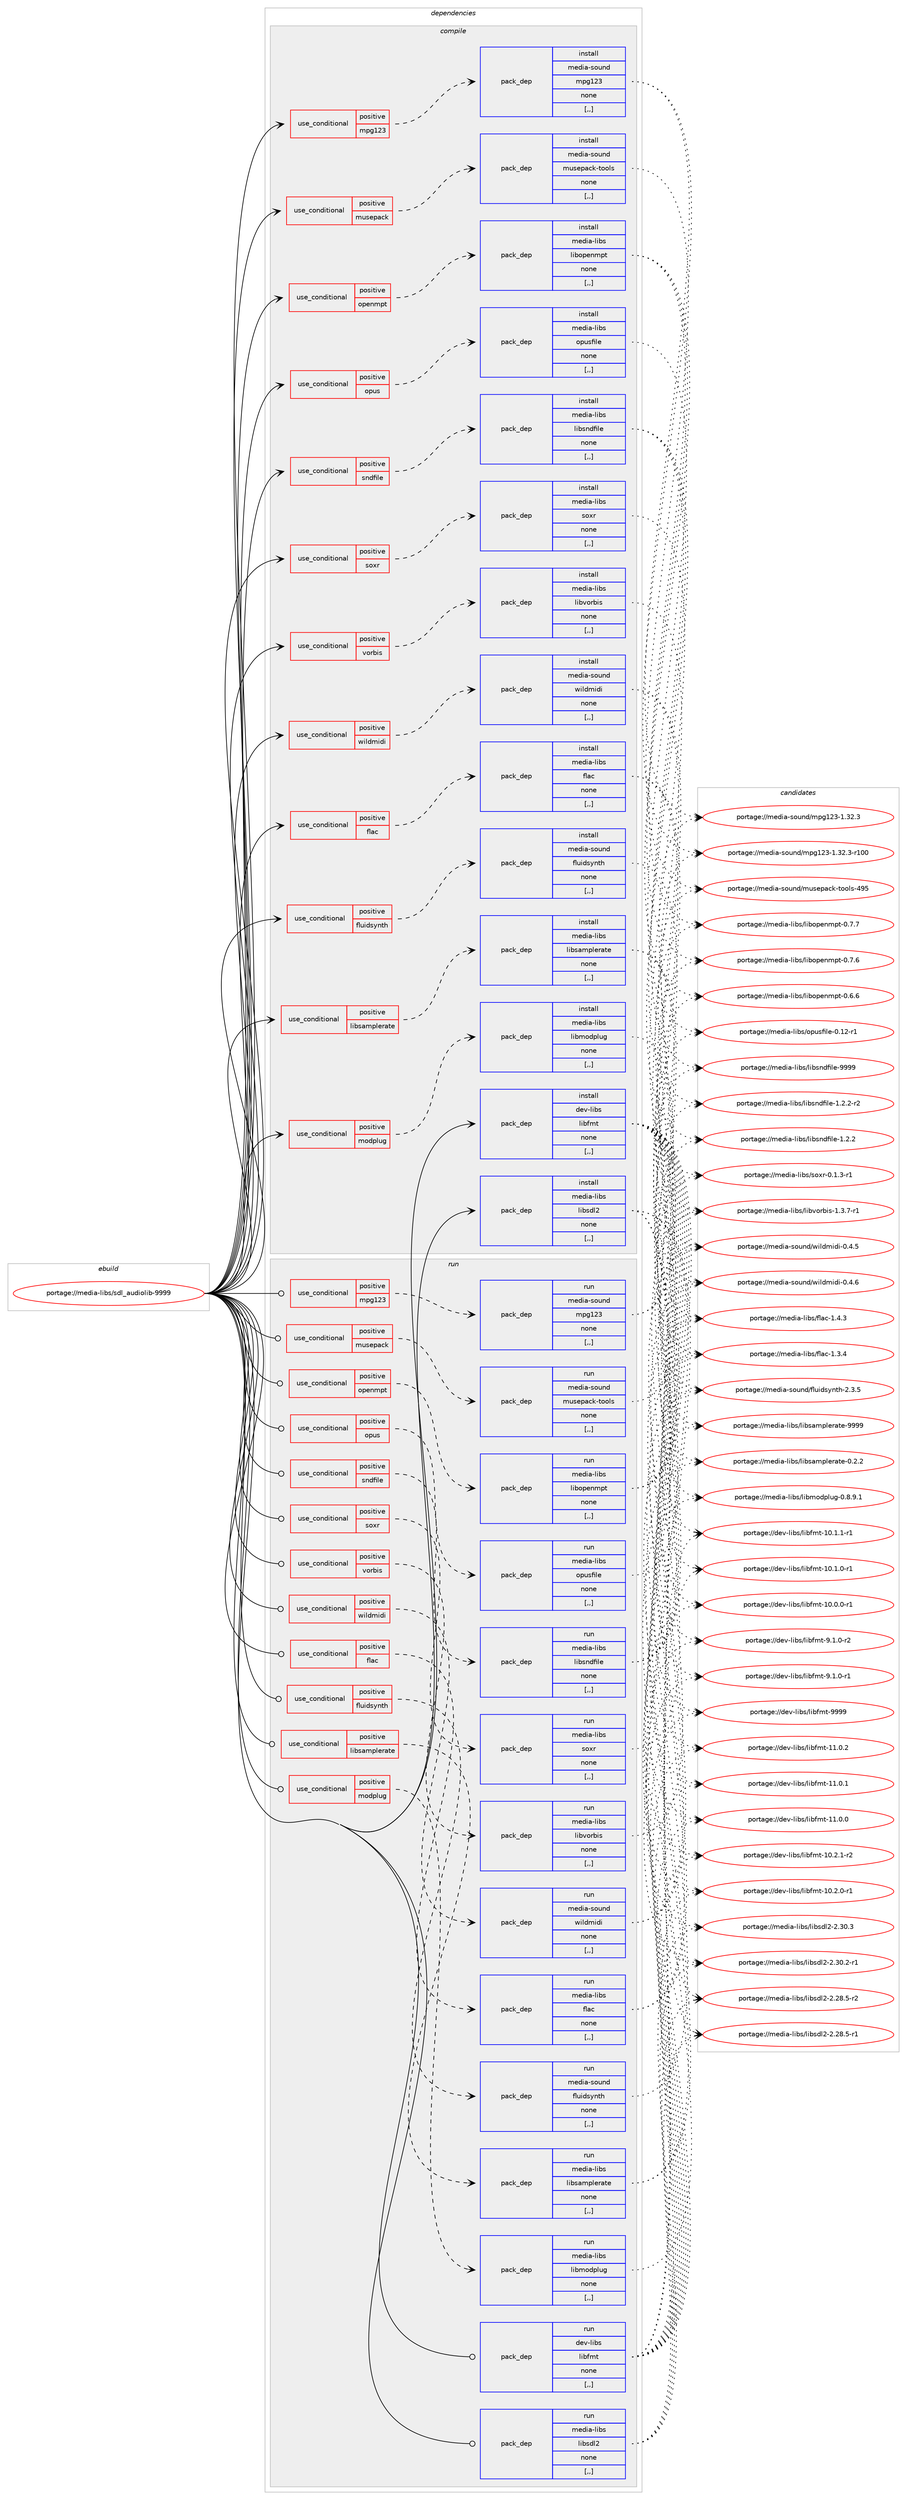 digraph prolog {

# *************
# Graph options
# *************

newrank=true;
concentrate=true;
compound=true;
graph [rankdir=LR,fontname=Helvetica,fontsize=10,ranksep=1.5];#, ranksep=2.5, nodesep=0.2];
edge  [arrowhead=vee];
node  [fontname=Helvetica,fontsize=10];

# **********
# The ebuild
# **********

subgraph cluster_leftcol {
color=gray;
label=<<i>ebuild</i>>;
id [label="portage://media-libs/sdl_audiolib-9999", color=red, width=4, href="../media-libs/sdl_audiolib-9999.svg"];
}

# ****************
# The dependencies
# ****************

subgraph cluster_midcol {
color=gray;
label=<<i>dependencies</i>>;
subgraph cluster_compile {
fillcolor="#eeeeee";
style=filled;
label=<<i>compile</i>>;
subgraph cond77580 {
dependency305461 [label=<<TABLE BORDER="0" CELLBORDER="1" CELLSPACING="0" CELLPADDING="4"><TR><TD ROWSPAN="3" CELLPADDING="10">use_conditional</TD></TR><TR><TD>positive</TD></TR><TR><TD>flac</TD></TR></TABLE>>, shape=none, color=red];
subgraph pack225507 {
dependency305462 [label=<<TABLE BORDER="0" CELLBORDER="1" CELLSPACING="0" CELLPADDING="4" WIDTH="220"><TR><TD ROWSPAN="6" CELLPADDING="30">pack_dep</TD></TR><TR><TD WIDTH="110">install</TD></TR><TR><TD>media-libs</TD></TR><TR><TD>flac</TD></TR><TR><TD>none</TD></TR><TR><TD>[,,]</TD></TR></TABLE>>, shape=none, color=blue];
}
dependency305461:e -> dependency305462:w [weight=20,style="dashed",arrowhead="vee"];
}
id:e -> dependency305461:w [weight=20,style="solid",arrowhead="vee"];
subgraph cond77581 {
dependency305463 [label=<<TABLE BORDER="0" CELLBORDER="1" CELLSPACING="0" CELLPADDING="4"><TR><TD ROWSPAN="3" CELLPADDING="10">use_conditional</TD></TR><TR><TD>positive</TD></TR><TR><TD>fluidsynth</TD></TR></TABLE>>, shape=none, color=red];
subgraph pack225508 {
dependency305464 [label=<<TABLE BORDER="0" CELLBORDER="1" CELLSPACING="0" CELLPADDING="4" WIDTH="220"><TR><TD ROWSPAN="6" CELLPADDING="30">pack_dep</TD></TR><TR><TD WIDTH="110">install</TD></TR><TR><TD>media-sound</TD></TR><TR><TD>fluidsynth</TD></TR><TR><TD>none</TD></TR><TR><TD>[,,]</TD></TR></TABLE>>, shape=none, color=blue];
}
dependency305463:e -> dependency305464:w [weight=20,style="dashed",arrowhead="vee"];
}
id:e -> dependency305463:w [weight=20,style="solid",arrowhead="vee"];
subgraph cond77582 {
dependency305465 [label=<<TABLE BORDER="0" CELLBORDER="1" CELLSPACING="0" CELLPADDING="4"><TR><TD ROWSPAN="3" CELLPADDING="10">use_conditional</TD></TR><TR><TD>positive</TD></TR><TR><TD>libsamplerate</TD></TR></TABLE>>, shape=none, color=red];
subgraph pack225509 {
dependency305466 [label=<<TABLE BORDER="0" CELLBORDER="1" CELLSPACING="0" CELLPADDING="4" WIDTH="220"><TR><TD ROWSPAN="6" CELLPADDING="30">pack_dep</TD></TR><TR><TD WIDTH="110">install</TD></TR><TR><TD>media-libs</TD></TR><TR><TD>libsamplerate</TD></TR><TR><TD>none</TD></TR><TR><TD>[,,]</TD></TR></TABLE>>, shape=none, color=blue];
}
dependency305465:e -> dependency305466:w [weight=20,style="dashed",arrowhead="vee"];
}
id:e -> dependency305465:w [weight=20,style="solid",arrowhead="vee"];
subgraph cond77583 {
dependency305467 [label=<<TABLE BORDER="0" CELLBORDER="1" CELLSPACING="0" CELLPADDING="4"><TR><TD ROWSPAN="3" CELLPADDING="10">use_conditional</TD></TR><TR><TD>positive</TD></TR><TR><TD>modplug</TD></TR></TABLE>>, shape=none, color=red];
subgraph pack225510 {
dependency305468 [label=<<TABLE BORDER="0" CELLBORDER="1" CELLSPACING="0" CELLPADDING="4" WIDTH="220"><TR><TD ROWSPAN="6" CELLPADDING="30">pack_dep</TD></TR><TR><TD WIDTH="110">install</TD></TR><TR><TD>media-libs</TD></TR><TR><TD>libmodplug</TD></TR><TR><TD>none</TD></TR><TR><TD>[,,]</TD></TR></TABLE>>, shape=none, color=blue];
}
dependency305467:e -> dependency305468:w [weight=20,style="dashed",arrowhead="vee"];
}
id:e -> dependency305467:w [weight=20,style="solid",arrowhead="vee"];
subgraph cond77584 {
dependency305469 [label=<<TABLE BORDER="0" CELLBORDER="1" CELLSPACING="0" CELLPADDING="4"><TR><TD ROWSPAN="3" CELLPADDING="10">use_conditional</TD></TR><TR><TD>positive</TD></TR><TR><TD>mpg123</TD></TR></TABLE>>, shape=none, color=red];
subgraph pack225511 {
dependency305470 [label=<<TABLE BORDER="0" CELLBORDER="1" CELLSPACING="0" CELLPADDING="4" WIDTH="220"><TR><TD ROWSPAN="6" CELLPADDING="30">pack_dep</TD></TR><TR><TD WIDTH="110">install</TD></TR><TR><TD>media-sound</TD></TR><TR><TD>mpg123</TD></TR><TR><TD>none</TD></TR><TR><TD>[,,]</TD></TR></TABLE>>, shape=none, color=blue];
}
dependency305469:e -> dependency305470:w [weight=20,style="dashed",arrowhead="vee"];
}
id:e -> dependency305469:w [weight=20,style="solid",arrowhead="vee"];
subgraph cond77585 {
dependency305471 [label=<<TABLE BORDER="0" CELLBORDER="1" CELLSPACING="0" CELLPADDING="4"><TR><TD ROWSPAN="3" CELLPADDING="10">use_conditional</TD></TR><TR><TD>positive</TD></TR><TR><TD>musepack</TD></TR></TABLE>>, shape=none, color=red];
subgraph pack225512 {
dependency305472 [label=<<TABLE BORDER="0" CELLBORDER="1" CELLSPACING="0" CELLPADDING="4" WIDTH="220"><TR><TD ROWSPAN="6" CELLPADDING="30">pack_dep</TD></TR><TR><TD WIDTH="110">install</TD></TR><TR><TD>media-sound</TD></TR><TR><TD>musepack-tools</TD></TR><TR><TD>none</TD></TR><TR><TD>[,,]</TD></TR></TABLE>>, shape=none, color=blue];
}
dependency305471:e -> dependency305472:w [weight=20,style="dashed",arrowhead="vee"];
}
id:e -> dependency305471:w [weight=20,style="solid",arrowhead="vee"];
subgraph cond77586 {
dependency305473 [label=<<TABLE BORDER="0" CELLBORDER="1" CELLSPACING="0" CELLPADDING="4"><TR><TD ROWSPAN="3" CELLPADDING="10">use_conditional</TD></TR><TR><TD>positive</TD></TR><TR><TD>openmpt</TD></TR></TABLE>>, shape=none, color=red];
subgraph pack225513 {
dependency305474 [label=<<TABLE BORDER="0" CELLBORDER="1" CELLSPACING="0" CELLPADDING="4" WIDTH="220"><TR><TD ROWSPAN="6" CELLPADDING="30">pack_dep</TD></TR><TR><TD WIDTH="110">install</TD></TR><TR><TD>media-libs</TD></TR><TR><TD>libopenmpt</TD></TR><TR><TD>none</TD></TR><TR><TD>[,,]</TD></TR></TABLE>>, shape=none, color=blue];
}
dependency305473:e -> dependency305474:w [weight=20,style="dashed",arrowhead="vee"];
}
id:e -> dependency305473:w [weight=20,style="solid",arrowhead="vee"];
subgraph cond77587 {
dependency305475 [label=<<TABLE BORDER="0" CELLBORDER="1" CELLSPACING="0" CELLPADDING="4"><TR><TD ROWSPAN="3" CELLPADDING="10">use_conditional</TD></TR><TR><TD>positive</TD></TR><TR><TD>opus</TD></TR></TABLE>>, shape=none, color=red];
subgraph pack225514 {
dependency305476 [label=<<TABLE BORDER="0" CELLBORDER="1" CELLSPACING="0" CELLPADDING="4" WIDTH="220"><TR><TD ROWSPAN="6" CELLPADDING="30">pack_dep</TD></TR><TR><TD WIDTH="110">install</TD></TR><TR><TD>media-libs</TD></TR><TR><TD>opusfile</TD></TR><TR><TD>none</TD></TR><TR><TD>[,,]</TD></TR></TABLE>>, shape=none, color=blue];
}
dependency305475:e -> dependency305476:w [weight=20,style="dashed",arrowhead="vee"];
}
id:e -> dependency305475:w [weight=20,style="solid",arrowhead="vee"];
subgraph cond77588 {
dependency305477 [label=<<TABLE BORDER="0" CELLBORDER="1" CELLSPACING="0" CELLPADDING="4"><TR><TD ROWSPAN="3" CELLPADDING="10">use_conditional</TD></TR><TR><TD>positive</TD></TR><TR><TD>sndfile</TD></TR></TABLE>>, shape=none, color=red];
subgraph pack225515 {
dependency305478 [label=<<TABLE BORDER="0" CELLBORDER="1" CELLSPACING="0" CELLPADDING="4" WIDTH="220"><TR><TD ROWSPAN="6" CELLPADDING="30">pack_dep</TD></TR><TR><TD WIDTH="110">install</TD></TR><TR><TD>media-libs</TD></TR><TR><TD>libsndfile</TD></TR><TR><TD>none</TD></TR><TR><TD>[,,]</TD></TR></TABLE>>, shape=none, color=blue];
}
dependency305477:e -> dependency305478:w [weight=20,style="dashed",arrowhead="vee"];
}
id:e -> dependency305477:w [weight=20,style="solid",arrowhead="vee"];
subgraph cond77589 {
dependency305479 [label=<<TABLE BORDER="0" CELLBORDER="1" CELLSPACING="0" CELLPADDING="4"><TR><TD ROWSPAN="3" CELLPADDING="10">use_conditional</TD></TR><TR><TD>positive</TD></TR><TR><TD>soxr</TD></TR></TABLE>>, shape=none, color=red];
subgraph pack225516 {
dependency305480 [label=<<TABLE BORDER="0" CELLBORDER="1" CELLSPACING="0" CELLPADDING="4" WIDTH="220"><TR><TD ROWSPAN="6" CELLPADDING="30">pack_dep</TD></TR><TR><TD WIDTH="110">install</TD></TR><TR><TD>media-libs</TD></TR><TR><TD>soxr</TD></TR><TR><TD>none</TD></TR><TR><TD>[,,]</TD></TR></TABLE>>, shape=none, color=blue];
}
dependency305479:e -> dependency305480:w [weight=20,style="dashed",arrowhead="vee"];
}
id:e -> dependency305479:w [weight=20,style="solid",arrowhead="vee"];
subgraph cond77590 {
dependency305481 [label=<<TABLE BORDER="0" CELLBORDER="1" CELLSPACING="0" CELLPADDING="4"><TR><TD ROWSPAN="3" CELLPADDING="10">use_conditional</TD></TR><TR><TD>positive</TD></TR><TR><TD>vorbis</TD></TR></TABLE>>, shape=none, color=red];
subgraph pack225517 {
dependency305482 [label=<<TABLE BORDER="0" CELLBORDER="1" CELLSPACING="0" CELLPADDING="4" WIDTH="220"><TR><TD ROWSPAN="6" CELLPADDING="30">pack_dep</TD></TR><TR><TD WIDTH="110">install</TD></TR><TR><TD>media-libs</TD></TR><TR><TD>libvorbis</TD></TR><TR><TD>none</TD></TR><TR><TD>[,,]</TD></TR></TABLE>>, shape=none, color=blue];
}
dependency305481:e -> dependency305482:w [weight=20,style="dashed",arrowhead="vee"];
}
id:e -> dependency305481:w [weight=20,style="solid",arrowhead="vee"];
subgraph cond77591 {
dependency305483 [label=<<TABLE BORDER="0" CELLBORDER="1" CELLSPACING="0" CELLPADDING="4"><TR><TD ROWSPAN="3" CELLPADDING="10">use_conditional</TD></TR><TR><TD>positive</TD></TR><TR><TD>wildmidi</TD></TR></TABLE>>, shape=none, color=red];
subgraph pack225518 {
dependency305484 [label=<<TABLE BORDER="0" CELLBORDER="1" CELLSPACING="0" CELLPADDING="4" WIDTH="220"><TR><TD ROWSPAN="6" CELLPADDING="30">pack_dep</TD></TR><TR><TD WIDTH="110">install</TD></TR><TR><TD>media-sound</TD></TR><TR><TD>wildmidi</TD></TR><TR><TD>none</TD></TR><TR><TD>[,,]</TD></TR></TABLE>>, shape=none, color=blue];
}
dependency305483:e -> dependency305484:w [weight=20,style="dashed",arrowhead="vee"];
}
id:e -> dependency305483:w [weight=20,style="solid",arrowhead="vee"];
subgraph pack225519 {
dependency305485 [label=<<TABLE BORDER="0" CELLBORDER="1" CELLSPACING="0" CELLPADDING="4" WIDTH="220"><TR><TD ROWSPAN="6" CELLPADDING="30">pack_dep</TD></TR><TR><TD WIDTH="110">install</TD></TR><TR><TD>dev-libs</TD></TR><TR><TD>libfmt</TD></TR><TR><TD>none</TD></TR><TR><TD>[,,]</TD></TR></TABLE>>, shape=none, color=blue];
}
id:e -> dependency305485:w [weight=20,style="solid",arrowhead="vee"];
subgraph pack225520 {
dependency305486 [label=<<TABLE BORDER="0" CELLBORDER="1" CELLSPACING="0" CELLPADDING="4" WIDTH="220"><TR><TD ROWSPAN="6" CELLPADDING="30">pack_dep</TD></TR><TR><TD WIDTH="110">install</TD></TR><TR><TD>media-libs</TD></TR><TR><TD>libsdl2</TD></TR><TR><TD>none</TD></TR><TR><TD>[,,]</TD></TR></TABLE>>, shape=none, color=blue];
}
id:e -> dependency305486:w [weight=20,style="solid",arrowhead="vee"];
}
subgraph cluster_compileandrun {
fillcolor="#eeeeee";
style=filled;
label=<<i>compile and run</i>>;
}
subgraph cluster_run {
fillcolor="#eeeeee";
style=filled;
label=<<i>run</i>>;
subgraph cond77592 {
dependency305487 [label=<<TABLE BORDER="0" CELLBORDER="1" CELLSPACING="0" CELLPADDING="4"><TR><TD ROWSPAN="3" CELLPADDING="10">use_conditional</TD></TR><TR><TD>positive</TD></TR><TR><TD>flac</TD></TR></TABLE>>, shape=none, color=red];
subgraph pack225521 {
dependency305488 [label=<<TABLE BORDER="0" CELLBORDER="1" CELLSPACING="0" CELLPADDING="4" WIDTH="220"><TR><TD ROWSPAN="6" CELLPADDING="30">pack_dep</TD></TR><TR><TD WIDTH="110">run</TD></TR><TR><TD>media-libs</TD></TR><TR><TD>flac</TD></TR><TR><TD>none</TD></TR><TR><TD>[,,]</TD></TR></TABLE>>, shape=none, color=blue];
}
dependency305487:e -> dependency305488:w [weight=20,style="dashed",arrowhead="vee"];
}
id:e -> dependency305487:w [weight=20,style="solid",arrowhead="odot"];
subgraph cond77593 {
dependency305489 [label=<<TABLE BORDER="0" CELLBORDER="1" CELLSPACING="0" CELLPADDING="4"><TR><TD ROWSPAN="3" CELLPADDING="10">use_conditional</TD></TR><TR><TD>positive</TD></TR><TR><TD>fluidsynth</TD></TR></TABLE>>, shape=none, color=red];
subgraph pack225522 {
dependency305490 [label=<<TABLE BORDER="0" CELLBORDER="1" CELLSPACING="0" CELLPADDING="4" WIDTH="220"><TR><TD ROWSPAN="6" CELLPADDING="30">pack_dep</TD></TR><TR><TD WIDTH="110">run</TD></TR><TR><TD>media-sound</TD></TR><TR><TD>fluidsynth</TD></TR><TR><TD>none</TD></TR><TR><TD>[,,]</TD></TR></TABLE>>, shape=none, color=blue];
}
dependency305489:e -> dependency305490:w [weight=20,style="dashed",arrowhead="vee"];
}
id:e -> dependency305489:w [weight=20,style="solid",arrowhead="odot"];
subgraph cond77594 {
dependency305491 [label=<<TABLE BORDER="0" CELLBORDER="1" CELLSPACING="0" CELLPADDING="4"><TR><TD ROWSPAN="3" CELLPADDING="10">use_conditional</TD></TR><TR><TD>positive</TD></TR><TR><TD>libsamplerate</TD></TR></TABLE>>, shape=none, color=red];
subgraph pack225523 {
dependency305492 [label=<<TABLE BORDER="0" CELLBORDER="1" CELLSPACING="0" CELLPADDING="4" WIDTH="220"><TR><TD ROWSPAN="6" CELLPADDING="30">pack_dep</TD></TR><TR><TD WIDTH="110">run</TD></TR><TR><TD>media-libs</TD></TR><TR><TD>libsamplerate</TD></TR><TR><TD>none</TD></TR><TR><TD>[,,]</TD></TR></TABLE>>, shape=none, color=blue];
}
dependency305491:e -> dependency305492:w [weight=20,style="dashed",arrowhead="vee"];
}
id:e -> dependency305491:w [weight=20,style="solid",arrowhead="odot"];
subgraph cond77595 {
dependency305493 [label=<<TABLE BORDER="0" CELLBORDER="1" CELLSPACING="0" CELLPADDING="4"><TR><TD ROWSPAN="3" CELLPADDING="10">use_conditional</TD></TR><TR><TD>positive</TD></TR><TR><TD>modplug</TD></TR></TABLE>>, shape=none, color=red];
subgraph pack225524 {
dependency305494 [label=<<TABLE BORDER="0" CELLBORDER="1" CELLSPACING="0" CELLPADDING="4" WIDTH="220"><TR><TD ROWSPAN="6" CELLPADDING="30">pack_dep</TD></TR><TR><TD WIDTH="110">run</TD></TR><TR><TD>media-libs</TD></TR><TR><TD>libmodplug</TD></TR><TR><TD>none</TD></TR><TR><TD>[,,]</TD></TR></TABLE>>, shape=none, color=blue];
}
dependency305493:e -> dependency305494:w [weight=20,style="dashed",arrowhead="vee"];
}
id:e -> dependency305493:w [weight=20,style="solid",arrowhead="odot"];
subgraph cond77596 {
dependency305495 [label=<<TABLE BORDER="0" CELLBORDER="1" CELLSPACING="0" CELLPADDING="4"><TR><TD ROWSPAN="3" CELLPADDING="10">use_conditional</TD></TR><TR><TD>positive</TD></TR><TR><TD>mpg123</TD></TR></TABLE>>, shape=none, color=red];
subgraph pack225525 {
dependency305496 [label=<<TABLE BORDER="0" CELLBORDER="1" CELLSPACING="0" CELLPADDING="4" WIDTH="220"><TR><TD ROWSPAN="6" CELLPADDING="30">pack_dep</TD></TR><TR><TD WIDTH="110">run</TD></TR><TR><TD>media-sound</TD></TR><TR><TD>mpg123</TD></TR><TR><TD>none</TD></TR><TR><TD>[,,]</TD></TR></TABLE>>, shape=none, color=blue];
}
dependency305495:e -> dependency305496:w [weight=20,style="dashed",arrowhead="vee"];
}
id:e -> dependency305495:w [weight=20,style="solid",arrowhead="odot"];
subgraph cond77597 {
dependency305497 [label=<<TABLE BORDER="0" CELLBORDER="1" CELLSPACING="0" CELLPADDING="4"><TR><TD ROWSPAN="3" CELLPADDING="10">use_conditional</TD></TR><TR><TD>positive</TD></TR><TR><TD>musepack</TD></TR></TABLE>>, shape=none, color=red];
subgraph pack225526 {
dependency305498 [label=<<TABLE BORDER="0" CELLBORDER="1" CELLSPACING="0" CELLPADDING="4" WIDTH="220"><TR><TD ROWSPAN="6" CELLPADDING="30">pack_dep</TD></TR><TR><TD WIDTH="110">run</TD></TR><TR><TD>media-sound</TD></TR><TR><TD>musepack-tools</TD></TR><TR><TD>none</TD></TR><TR><TD>[,,]</TD></TR></TABLE>>, shape=none, color=blue];
}
dependency305497:e -> dependency305498:w [weight=20,style="dashed",arrowhead="vee"];
}
id:e -> dependency305497:w [weight=20,style="solid",arrowhead="odot"];
subgraph cond77598 {
dependency305499 [label=<<TABLE BORDER="0" CELLBORDER="1" CELLSPACING="0" CELLPADDING="4"><TR><TD ROWSPAN="3" CELLPADDING="10">use_conditional</TD></TR><TR><TD>positive</TD></TR><TR><TD>openmpt</TD></TR></TABLE>>, shape=none, color=red];
subgraph pack225527 {
dependency305500 [label=<<TABLE BORDER="0" CELLBORDER="1" CELLSPACING="0" CELLPADDING="4" WIDTH="220"><TR><TD ROWSPAN="6" CELLPADDING="30">pack_dep</TD></TR><TR><TD WIDTH="110">run</TD></TR><TR><TD>media-libs</TD></TR><TR><TD>libopenmpt</TD></TR><TR><TD>none</TD></TR><TR><TD>[,,]</TD></TR></TABLE>>, shape=none, color=blue];
}
dependency305499:e -> dependency305500:w [weight=20,style="dashed",arrowhead="vee"];
}
id:e -> dependency305499:w [weight=20,style="solid",arrowhead="odot"];
subgraph cond77599 {
dependency305501 [label=<<TABLE BORDER="0" CELLBORDER="1" CELLSPACING="0" CELLPADDING="4"><TR><TD ROWSPAN="3" CELLPADDING="10">use_conditional</TD></TR><TR><TD>positive</TD></TR><TR><TD>opus</TD></TR></TABLE>>, shape=none, color=red];
subgraph pack225528 {
dependency305502 [label=<<TABLE BORDER="0" CELLBORDER="1" CELLSPACING="0" CELLPADDING="4" WIDTH="220"><TR><TD ROWSPAN="6" CELLPADDING="30">pack_dep</TD></TR><TR><TD WIDTH="110">run</TD></TR><TR><TD>media-libs</TD></TR><TR><TD>opusfile</TD></TR><TR><TD>none</TD></TR><TR><TD>[,,]</TD></TR></TABLE>>, shape=none, color=blue];
}
dependency305501:e -> dependency305502:w [weight=20,style="dashed",arrowhead="vee"];
}
id:e -> dependency305501:w [weight=20,style="solid",arrowhead="odot"];
subgraph cond77600 {
dependency305503 [label=<<TABLE BORDER="0" CELLBORDER="1" CELLSPACING="0" CELLPADDING="4"><TR><TD ROWSPAN="3" CELLPADDING="10">use_conditional</TD></TR><TR><TD>positive</TD></TR><TR><TD>sndfile</TD></TR></TABLE>>, shape=none, color=red];
subgraph pack225529 {
dependency305504 [label=<<TABLE BORDER="0" CELLBORDER="1" CELLSPACING="0" CELLPADDING="4" WIDTH="220"><TR><TD ROWSPAN="6" CELLPADDING="30">pack_dep</TD></TR><TR><TD WIDTH="110">run</TD></TR><TR><TD>media-libs</TD></TR><TR><TD>libsndfile</TD></TR><TR><TD>none</TD></TR><TR><TD>[,,]</TD></TR></TABLE>>, shape=none, color=blue];
}
dependency305503:e -> dependency305504:w [weight=20,style="dashed",arrowhead="vee"];
}
id:e -> dependency305503:w [weight=20,style="solid",arrowhead="odot"];
subgraph cond77601 {
dependency305505 [label=<<TABLE BORDER="0" CELLBORDER="1" CELLSPACING="0" CELLPADDING="4"><TR><TD ROWSPAN="3" CELLPADDING="10">use_conditional</TD></TR><TR><TD>positive</TD></TR><TR><TD>soxr</TD></TR></TABLE>>, shape=none, color=red];
subgraph pack225530 {
dependency305506 [label=<<TABLE BORDER="0" CELLBORDER="1" CELLSPACING="0" CELLPADDING="4" WIDTH="220"><TR><TD ROWSPAN="6" CELLPADDING="30">pack_dep</TD></TR><TR><TD WIDTH="110">run</TD></TR><TR><TD>media-libs</TD></TR><TR><TD>soxr</TD></TR><TR><TD>none</TD></TR><TR><TD>[,,]</TD></TR></TABLE>>, shape=none, color=blue];
}
dependency305505:e -> dependency305506:w [weight=20,style="dashed",arrowhead="vee"];
}
id:e -> dependency305505:w [weight=20,style="solid",arrowhead="odot"];
subgraph cond77602 {
dependency305507 [label=<<TABLE BORDER="0" CELLBORDER="1" CELLSPACING="0" CELLPADDING="4"><TR><TD ROWSPAN="3" CELLPADDING="10">use_conditional</TD></TR><TR><TD>positive</TD></TR><TR><TD>vorbis</TD></TR></TABLE>>, shape=none, color=red];
subgraph pack225531 {
dependency305508 [label=<<TABLE BORDER="0" CELLBORDER="1" CELLSPACING="0" CELLPADDING="4" WIDTH="220"><TR><TD ROWSPAN="6" CELLPADDING="30">pack_dep</TD></TR><TR><TD WIDTH="110">run</TD></TR><TR><TD>media-libs</TD></TR><TR><TD>libvorbis</TD></TR><TR><TD>none</TD></TR><TR><TD>[,,]</TD></TR></TABLE>>, shape=none, color=blue];
}
dependency305507:e -> dependency305508:w [weight=20,style="dashed",arrowhead="vee"];
}
id:e -> dependency305507:w [weight=20,style="solid",arrowhead="odot"];
subgraph cond77603 {
dependency305509 [label=<<TABLE BORDER="0" CELLBORDER="1" CELLSPACING="0" CELLPADDING="4"><TR><TD ROWSPAN="3" CELLPADDING="10">use_conditional</TD></TR><TR><TD>positive</TD></TR><TR><TD>wildmidi</TD></TR></TABLE>>, shape=none, color=red];
subgraph pack225532 {
dependency305510 [label=<<TABLE BORDER="0" CELLBORDER="1" CELLSPACING="0" CELLPADDING="4" WIDTH="220"><TR><TD ROWSPAN="6" CELLPADDING="30">pack_dep</TD></TR><TR><TD WIDTH="110">run</TD></TR><TR><TD>media-sound</TD></TR><TR><TD>wildmidi</TD></TR><TR><TD>none</TD></TR><TR><TD>[,,]</TD></TR></TABLE>>, shape=none, color=blue];
}
dependency305509:e -> dependency305510:w [weight=20,style="dashed",arrowhead="vee"];
}
id:e -> dependency305509:w [weight=20,style="solid",arrowhead="odot"];
subgraph pack225533 {
dependency305511 [label=<<TABLE BORDER="0" CELLBORDER="1" CELLSPACING="0" CELLPADDING="4" WIDTH="220"><TR><TD ROWSPAN="6" CELLPADDING="30">pack_dep</TD></TR><TR><TD WIDTH="110">run</TD></TR><TR><TD>dev-libs</TD></TR><TR><TD>libfmt</TD></TR><TR><TD>none</TD></TR><TR><TD>[,,]</TD></TR></TABLE>>, shape=none, color=blue];
}
id:e -> dependency305511:w [weight=20,style="solid",arrowhead="odot"];
subgraph pack225534 {
dependency305512 [label=<<TABLE BORDER="0" CELLBORDER="1" CELLSPACING="0" CELLPADDING="4" WIDTH="220"><TR><TD ROWSPAN="6" CELLPADDING="30">pack_dep</TD></TR><TR><TD WIDTH="110">run</TD></TR><TR><TD>media-libs</TD></TR><TR><TD>libsdl2</TD></TR><TR><TD>none</TD></TR><TR><TD>[,,]</TD></TR></TABLE>>, shape=none, color=blue];
}
id:e -> dependency305512:w [weight=20,style="solid",arrowhead="odot"];
}
}

# **************
# The candidates
# **************

subgraph cluster_choices {
rank=same;
color=gray;
label=<<i>candidates</i>>;

subgraph choice225507 {
color=black;
nodesep=1;
choice109101100105974510810598115471021089799454946524651 [label="portage://media-libs/flac-1.4.3", color=red, width=4,href="../media-libs/flac-1.4.3.svg"];
choice109101100105974510810598115471021089799454946514652 [label="portage://media-libs/flac-1.3.4", color=red, width=4,href="../media-libs/flac-1.3.4.svg"];
dependency305462:e -> choice109101100105974510810598115471021089799454946524651:w [style=dotted,weight="100"];
dependency305462:e -> choice109101100105974510810598115471021089799454946514652:w [style=dotted,weight="100"];
}
subgraph choice225508 {
color=black;
nodesep=1;
choice109101100105974511511111711010047102108117105100115121110116104455046514653 [label="portage://media-sound/fluidsynth-2.3.5", color=red, width=4,href="../media-sound/fluidsynth-2.3.5.svg"];
dependency305464:e -> choice109101100105974511511111711010047102108117105100115121110116104455046514653:w [style=dotted,weight="100"];
}
subgraph choice225509 {
color=black;
nodesep=1;
choice109101100105974510810598115471081059811597109112108101114971161014557575757 [label="portage://media-libs/libsamplerate-9999", color=red, width=4,href="../media-libs/libsamplerate-9999.svg"];
choice10910110010597451081059811547108105981159710911210810111497116101454846504650 [label="portage://media-libs/libsamplerate-0.2.2", color=red, width=4,href="../media-libs/libsamplerate-0.2.2.svg"];
dependency305466:e -> choice109101100105974510810598115471081059811597109112108101114971161014557575757:w [style=dotted,weight="100"];
dependency305466:e -> choice10910110010597451081059811547108105981159710911210810111497116101454846504650:w [style=dotted,weight="100"];
}
subgraph choice225510 {
color=black;
nodesep=1;
choice10910110010597451081059811547108105981091111001121081171034548465646574649 [label="portage://media-libs/libmodplug-0.8.9.1", color=red, width=4,href="../media-libs/libmodplug-0.8.9.1.svg"];
dependency305468:e -> choice10910110010597451081059811547108105981091111001121081171034548465646574649:w [style=dotted,weight="100"];
}
subgraph choice225511 {
color=black;
nodesep=1;
choice1091011001059745115111117110100471091121034950514549465150465145114494848 [label="portage://media-sound/mpg123-1.32.3-r100", color=red, width=4,href="../media-sound/mpg123-1.32.3-r100.svg"];
choice10910110010597451151111171101004710911210349505145494651504651 [label="portage://media-sound/mpg123-1.32.3", color=red, width=4,href="../media-sound/mpg123-1.32.3.svg"];
dependency305470:e -> choice1091011001059745115111117110100471091121034950514549465150465145114494848:w [style=dotted,weight="100"];
dependency305470:e -> choice10910110010597451151111171101004710911210349505145494651504651:w [style=dotted,weight="100"];
}
subgraph choice225512 {
color=black;
nodesep=1;
choice10910110010597451151111171101004710911711510111297991074511611111110811545525753 [label="portage://media-sound/musepack-tools-495", color=red, width=4,href="../media-sound/musepack-tools-495.svg"];
dependency305472:e -> choice10910110010597451151111171101004710911711510111297991074511611111110811545525753:w [style=dotted,weight="100"];
}
subgraph choice225513 {
color=black;
nodesep=1;
choice1091011001059745108105981154710810598111112101110109112116454846554655 [label="portage://media-libs/libopenmpt-0.7.7", color=red, width=4,href="../media-libs/libopenmpt-0.7.7.svg"];
choice1091011001059745108105981154710810598111112101110109112116454846554654 [label="portage://media-libs/libopenmpt-0.7.6", color=red, width=4,href="../media-libs/libopenmpt-0.7.6.svg"];
choice1091011001059745108105981154710810598111112101110109112116454846544654 [label="portage://media-libs/libopenmpt-0.6.6", color=red, width=4,href="../media-libs/libopenmpt-0.6.6.svg"];
dependency305474:e -> choice1091011001059745108105981154710810598111112101110109112116454846554655:w [style=dotted,weight="100"];
dependency305474:e -> choice1091011001059745108105981154710810598111112101110109112116454846554654:w [style=dotted,weight="100"];
dependency305474:e -> choice1091011001059745108105981154710810598111112101110109112116454846544654:w [style=dotted,weight="100"];
}
subgraph choice225514 {
color=black;
nodesep=1;
choice1091011001059745108105981154711111211711510210510810145484649504511449 [label="portage://media-libs/opusfile-0.12-r1", color=red, width=4,href="../media-libs/opusfile-0.12-r1.svg"];
dependency305476:e -> choice1091011001059745108105981154711111211711510210510810145484649504511449:w [style=dotted,weight="100"];
}
subgraph choice225515 {
color=black;
nodesep=1;
choice10910110010597451081059811547108105981151101001021051081014557575757 [label="portage://media-libs/libsndfile-9999", color=red, width=4,href="../media-libs/libsndfile-9999.svg"];
choice10910110010597451081059811547108105981151101001021051081014549465046504511450 [label="portage://media-libs/libsndfile-1.2.2-r2", color=red, width=4,href="../media-libs/libsndfile-1.2.2-r2.svg"];
choice1091011001059745108105981154710810598115110100102105108101454946504650 [label="portage://media-libs/libsndfile-1.2.2", color=red, width=4,href="../media-libs/libsndfile-1.2.2.svg"];
dependency305478:e -> choice10910110010597451081059811547108105981151101001021051081014557575757:w [style=dotted,weight="100"];
dependency305478:e -> choice10910110010597451081059811547108105981151101001021051081014549465046504511450:w [style=dotted,weight="100"];
dependency305478:e -> choice1091011001059745108105981154710810598115110100102105108101454946504650:w [style=dotted,weight="100"];
}
subgraph choice225516 {
color=black;
nodesep=1;
choice109101100105974510810598115471151111201144548464946514511449 [label="portage://media-libs/soxr-0.1.3-r1", color=red, width=4,href="../media-libs/soxr-0.1.3-r1.svg"];
dependency305480:e -> choice109101100105974510810598115471151111201144548464946514511449:w [style=dotted,weight="100"];
}
subgraph choice225517 {
color=black;
nodesep=1;
choice1091011001059745108105981154710810598118111114981051154549465146554511449 [label="portage://media-libs/libvorbis-1.3.7-r1", color=red, width=4,href="../media-libs/libvorbis-1.3.7-r1.svg"];
dependency305482:e -> choice1091011001059745108105981154710810598118111114981051154549465146554511449:w [style=dotted,weight="100"];
}
subgraph choice225518 {
color=black;
nodesep=1;
choice109101100105974511511111711010047119105108100109105100105454846524654 [label="portage://media-sound/wildmidi-0.4.6", color=red, width=4,href="../media-sound/wildmidi-0.4.6.svg"];
choice109101100105974511511111711010047119105108100109105100105454846524653 [label="portage://media-sound/wildmidi-0.4.5", color=red, width=4,href="../media-sound/wildmidi-0.4.5.svg"];
dependency305484:e -> choice109101100105974511511111711010047119105108100109105100105454846524654:w [style=dotted,weight="100"];
dependency305484:e -> choice109101100105974511511111711010047119105108100109105100105454846524653:w [style=dotted,weight="100"];
}
subgraph choice225519 {
color=black;
nodesep=1;
choice100101118451081059811547108105981021091164557575757 [label="portage://dev-libs/libfmt-9999", color=red, width=4,href="../dev-libs/libfmt-9999.svg"];
choice1001011184510810598115471081059810210911645494946484650 [label="portage://dev-libs/libfmt-11.0.2", color=red, width=4,href="../dev-libs/libfmt-11.0.2.svg"];
choice1001011184510810598115471081059810210911645494946484649 [label="portage://dev-libs/libfmt-11.0.1", color=red, width=4,href="../dev-libs/libfmt-11.0.1.svg"];
choice1001011184510810598115471081059810210911645494946484648 [label="portage://dev-libs/libfmt-11.0.0", color=red, width=4,href="../dev-libs/libfmt-11.0.0.svg"];
choice10010111845108105981154710810598102109116454948465046494511450 [label="portage://dev-libs/libfmt-10.2.1-r2", color=red, width=4,href="../dev-libs/libfmt-10.2.1-r2.svg"];
choice10010111845108105981154710810598102109116454948465046484511449 [label="portage://dev-libs/libfmt-10.2.0-r1", color=red, width=4,href="../dev-libs/libfmt-10.2.0-r1.svg"];
choice10010111845108105981154710810598102109116454948464946494511449 [label="portage://dev-libs/libfmt-10.1.1-r1", color=red, width=4,href="../dev-libs/libfmt-10.1.1-r1.svg"];
choice10010111845108105981154710810598102109116454948464946484511449 [label="portage://dev-libs/libfmt-10.1.0-r1", color=red, width=4,href="../dev-libs/libfmt-10.1.0-r1.svg"];
choice10010111845108105981154710810598102109116454948464846484511449 [label="portage://dev-libs/libfmt-10.0.0-r1", color=red, width=4,href="../dev-libs/libfmt-10.0.0-r1.svg"];
choice100101118451081059811547108105981021091164557464946484511450 [label="portage://dev-libs/libfmt-9.1.0-r2", color=red, width=4,href="../dev-libs/libfmt-9.1.0-r2.svg"];
choice100101118451081059811547108105981021091164557464946484511449 [label="portage://dev-libs/libfmt-9.1.0-r1", color=red, width=4,href="../dev-libs/libfmt-9.1.0-r1.svg"];
dependency305485:e -> choice100101118451081059811547108105981021091164557575757:w [style=dotted,weight="100"];
dependency305485:e -> choice1001011184510810598115471081059810210911645494946484650:w [style=dotted,weight="100"];
dependency305485:e -> choice1001011184510810598115471081059810210911645494946484649:w [style=dotted,weight="100"];
dependency305485:e -> choice1001011184510810598115471081059810210911645494946484648:w [style=dotted,weight="100"];
dependency305485:e -> choice10010111845108105981154710810598102109116454948465046494511450:w [style=dotted,weight="100"];
dependency305485:e -> choice10010111845108105981154710810598102109116454948465046484511449:w [style=dotted,weight="100"];
dependency305485:e -> choice10010111845108105981154710810598102109116454948464946494511449:w [style=dotted,weight="100"];
dependency305485:e -> choice10010111845108105981154710810598102109116454948464946484511449:w [style=dotted,weight="100"];
dependency305485:e -> choice10010111845108105981154710810598102109116454948464846484511449:w [style=dotted,weight="100"];
dependency305485:e -> choice100101118451081059811547108105981021091164557464946484511450:w [style=dotted,weight="100"];
dependency305485:e -> choice100101118451081059811547108105981021091164557464946484511449:w [style=dotted,weight="100"];
}
subgraph choice225520 {
color=black;
nodesep=1;
choice10910110010597451081059811547108105981151001085045504651484651 [label="portage://media-libs/libsdl2-2.30.3", color=red, width=4,href="../media-libs/libsdl2-2.30.3.svg"];
choice109101100105974510810598115471081059811510010850455046514846504511449 [label="portage://media-libs/libsdl2-2.30.2-r1", color=red, width=4,href="../media-libs/libsdl2-2.30.2-r1.svg"];
choice109101100105974510810598115471081059811510010850455046505646534511450 [label="portage://media-libs/libsdl2-2.28.5-r2", color=red, width=4,href="../media-libs/libsdl2-2.28.5-r2.svg"];
choice109101100105974510810598115471081059811510010850455046505646534511449 [label="portage://media-libs/libsdl2-2.28.5-r1", color=red, width=4,href="../media-libs/libsdl2-2.28.5-r1.svg"];
dependency305486:e -> choice10910110010597451081059811547108105981151001085045504651484651:w [style=dotted,weight="100"];
dependency305486:e -> choice109101100105974510810598115471081059811510010850455046514846504511449:w [style=dotted,weight="100"];
dependency305486:e -> choice109101100105974510810598115471081059811510010850455046505646534511450:w [style=dotted,weight="100"];
dependency305486:e -> choice109101100105974510810598115471081059811510010850455046505646534511449:w [style=dotted,weight="100"];
}
subgraph choice225521 {
color=black;
nodesep=1;
choice109101100105974510810598115471021089799454946524651 [label="portage://media-libs/flac-1.4.3", color=red, width=4,href="../media-libs/flac-1.4.3.svg"];
choice109101100105974510810598115471021089799454946514652 [label="portage://media-libs/flac-1.3.4", color=red, width=4,href="../media-libs/flac-1.3.4.svg"];
dependency305488:e -> choice109101100105974510810598115471021089799454946524651:w [style=dotted,weight="100"];
dependency305488:e -> choice109101100105974510810598115471021089799454946514652:w [style=dotted,weight="100"];
}
subgraph choice225522 {
color=black;
nodesep=1;
choice109101100105974511511111711010047102108117105100115121110116104455046514653 [label="portage://media-sound/fluidsynth-2.3.5", color=red, width=4,href="../media-sound/fluidsynth-2.3.5.svg"];
dependency305490:e -> choice109101100105974511511111711010047102108117105100115121110116104455046514653:w [style=dotted,weight="100"];
}
subgraph choice225523 {
color=black;
nodesep=1;
choice109101100105974510810598115471081059811597109112108101114971161014557575757 [label="portage://media-libs/libsamplerate-9999", color=red, width=4,href="../media-libs/libsamplerate-9999.svg"];
choice10910110010597451081059811547108105981159710911210810111497116101454846504650 [label="portage://media-libs/libsamplerate-0.2.2", color=red, width=4,href="../media-libs/libsamplerate-0.2.2.svg"];
dependency305492:e -> choice109101100105974510810598115471081059811597109112108101114971161014557575757:w [style=dotted,weight="100"];
dependency305492:e -> choice10910110010597451081059811547108105981159710911210810111497116101454846504650:w [style=dotted,weight="100"];
}
subgraph choice225524 {
color=black;
nodesep=1;
choice10910110010597451081059811547108105981091111001121081171034548465646574649 [label="portage://media-libs/libmodplug-0.8.9.1", color=red, width=4,href="../media-libs/libmodplug-0.8.9.1.svg"];
dependency305494:e -> choice10910110010597451081059811547108105981091111001121081171034548465646574649:w [style=dotted,weight="100"];
}
subgraph choice225525 {
color=black;
nodesep=1;
choice1091011001059745115111117110100471091121034950514549465150465145114494848 [label="portage://media-sound/mpg123-1.32.3-r100", color=red, width=4,href="../media-sound/mpg123-1.32.3-r100.svg"];
choice10910110010597451151111171101004710911210349505145494651504651 [label="portage://media-sound/mpg123-1.32.3", color=red, width=4,href="../media-sound/mpg123-1.32.3.svg"];
dependency305496:e -> choice1091011001059745115111117110100471091121034950514549465150465145114494848:w [style=dotted,weight="100"];
dependency305496:e -> choice10910110010597451151111171101004710911210349505145494651504651:w [style=dotted,weight="100"];
}
subgraph choice225526 {
color=black;
nodesep=1;
choice10910110010597451151111171101004710911711510111297991074511611111110811545525753 [label="portage://media-sound/musepack-tools-495", color=red, width=4,href="../media-sound/musepack-tools-495.svg"];
dependency305498:e -> choice10910110010597451151111171101004710911711510111297991074511611111110811545525753:w [style=dotted,weight="100"];
}
subgraph choice225527 {
color=black;
nodesep=1;
choice1091011001059745108105981154710810598111112101110109112116454846554655 [label="portage://media-libs/libopenmpt-0.7.7", color=red, width=4,href="../media-libs/libopenmpt-0.7.7.svg"];
choice1091011001059745108105981154710810598111112101110109112116454846554654 [label="portage://media-libs/libopenmpt-0.7.6", color=red, width=4,href="../media-libs/libopenmpt-0.7.6.svg"];
choice1091011001059745108105981154710810598111112101110109112116454846544654 [label="portage://media-libs/libopenmpt-0.6.6", color=red, width=4,href="../media-libs/libopenmpt-0.6.6.svg"];
dependency305500:e -> choice1091011001059745108105981154710810598111112101110109112116454846554655:w [style=dotted,weight="100"];
dependency305500:e -> choice1091011001059745108105981154710810598111112101110109112116454846554654:w [style=dotted,weight="100"];
dependency305500:e -> choice1091011001059745108105981154710810598111112101110109112116454846544654:w [style=dotted,weight="100"];
}
subgraph choice225528 {
color=black;
nodesep=1;
choice1091011001059745108105981154711111211711510210510810145484649504511449 [label="portage://media-libs/opusfile-0.12-r1", color=red, width=4,href="../media-libs/opusfile-0.12-r1.svg"];
dependency305502:e -> choice1091011001059745108105981154711111211711510210510810145484649504511449:w [style=dotted,weight="100"];
}
subgraph choice225529 {
color=black;
nodesep=1;
choice10910110010597451081059811547108105981151101001021051081014557575757 [label="portage://media-libs/libsndfile-9999", color=red, width=4,href="../media-libs/libsndfile-9999.svg"];
choice10910110010597451081059811547108105981151101001021051081014549465046504511450 [label="portage://media-libs/libsndfile-1.2.2-r2", color=red, width=4,href="../media-libs/libsndfile-1.2.2-r2.svg"];
choice1091011001059745108105981154710810598115110100102105108101454946504650 [label="portage://media-libs/libsndfile-1.2.2", color=red, width=4,href="../media-libs/libsndfile-1.2.2.svg"];
dependency305504:e -> choice10910110010597451081059811547108105981151101001021051081014557575757:w [style=dotted,weight="100"];
dependency305504:e -> choice10910110010597451081059811547108105981151101001021051081014549465046504511450:w [style=dotted,weight="100"];
dependency305504:e -> choice1091011001059745108105981154710810598115110100102105108101454946504650:w [style=dotted,weight="100"];
}
subgraph choice225530 {
color=black;
nodesep=1;
choice109101100105974510810598115471151111201144548464946514511449 [label="portage://media-libs/soxr-0.1.3-r1", color=red, width=4,href="../media-libs/soxr-0.1.3-r1.svg"];
dependency305506:e -> choice109101100105974510810598115471151111201144548464946514511449:w [style=dotted,weight="100"];
}
subgraph choice225531 {
color=black;
nodesep=1;
choice1091011001059745108105981154710810598118111114981051154549465146554511449 [label="portage://media-libs/libvorbis-1.3.7-r1", color=red, width=4,href="../media-libs/libvorbis-1.3.7-r1.svg"];
dependency305508:e -> choice1091011001059745108105981154710810598118111114981051154549465146554511449:w [style=dotted,weight="100"];
}
subgraph choice225532 {
color=black;
nodesep=1;
choice109101100105974511511111711010047119105108100109105100105454846524654 [label="portage://media-sound/wildmidi-0.4.6", color=red, width=4,href="../media-sound/wildmidi-0.4.6.svg"];
choice109101100105974511511111711010047119105108100109105100105454846524653 [label="portage://media-sound/wildmidi-0.4.5", color=red, width=4,href="../media-sound/wildmidi-0.4.5.svg"];
dependency305510:e -> choice109101100105974511511111711010047119105108100109105100105454846524654:w [style=dotted,weight="100"];
dependency305510:e -> choice109101100105974511511111711010047119105108100109105100105454846524653:w [style=dotted,weight="100"];
}
subgraph choice225533 {
color=black;
nodesep=1;
choice100101118451081059811547108105981021091164557575757 [label="portage://dev-libs/libfmt-9999", color=red, width=4,href="../dev-libs/libfmt-9999.svg"];
choice1001011184510810598115471081059810210911645494946484650 [label="portage://dev-libs/libfmt-11.0.2", color=red, width=4,href="../dev-libs/libfmt-11.0.2.svg"];
choice1001011184510810598115471081059810210911645494946484649 [label="portage://dev-libs/libfmt-11.0.1", color=red, width=4,href="../dev-libs/libfmt-11.0.1.svg"];
choice1001011184510810598115471081059810210911645494946484648 [label="portage://dev-libs/libfmt-11.0.0", color=red, width=4,href="../dev-libs/libfmt-11.0.0.svg"];
choice10010111845108105981154710810598102109116454948465046494511450 [label="portage://dev-libs/libfmt-10.2.1-r2", color=red, width=4,href="../dev-libs/libfmt-10.2.1-r2.svg"];
choice10010111845108105981154710810598102109116454948465046484511449 [label="portage://dev-libs/libfmt-10.2.0-r1", color=red, width=4,href="../dev-libs/libfmt-10.2.0-r1.svg"];
choice10010111845108105981154710810598102109116454948464946494511449 [label="portage://dev-libs/libfmt-10.1.1-r1", color=red, width=4,href="../dev-libs/libfmt-10.1.1-r1.svg"];
choice10010111845108105981154710810598102109116454948464946484511449 [label="portage://dev-libs/libfmt-10.1.0-r1", color=red, width=4,href="../dev-libs/libfmt-10.1.0-r1.svg"];
choice10010111845108105981154710810598102109116454948464846484511449 [label="portage://dev-libs/libfmt-10.0.0-r1", color=red, width=4,href="../dev-libs/libfmt-10.0.0-r1.svg"];
choice100101118451081059811547108105981021091164557464946484511450 [label="portage://dev-libs/libfmt-9.1.0-r2", color=red, width=4,href="../dev-libs/libfmt-9.1.0-r2.svg"];
choice100101118451081059811547108105981021091164557464946484511449 [label="portage://dev-libs/libfmt-9.1.0-r1", color=red, width=4,href="../dev-libs/libfmt-9.1.0-r1.svg"];
dependency305511:e -> choice100101118451081059811547108105981021091164557575757:w [style=dotted,weight="100"];
dependency305511:e -> choice1001011184510810598115471081059810210911645494946484650:w [style=dotted,weight="100"];
dependency305511:e -> choice1001011184510810598115471081059810210911645494946484649:w [style=dotted,weight="100"];
dependency305511:e -> choice1001011184510810598115471081059810210911645494946484648:w [style=dotted,weight="100"];
dependency305511:e -> choice10010111845108105981154710810598102109116454948465046494511450:w [style=dotted,weight="100"];
dependency305511:e -> choice10010111845108105981154710810598102109116454948465046484511449:w [style=dotted,weight="100"];
dependency305511:e -> choice10010111845108105981154710810598102109116454948464946494511449:w [style=dotted,weight="100"];
dependency305511:e -> choice10010111845108105981154710810598102109116454948464946484511449:w [style=dotted,weight="100"];
dependency305511:e -> choice10010111845108105981154710810598102109116454948464846484511449:w [style=dotted,weight="100"];
dependency305511:e -> choice100101118451081059811547108105981021091164557464946484511450:w [style=dotted,weight="100"];
dependency305511:e -> choice100101118451081059811547108105981021091164557464946484511449:w [style=dotted,weight="100"];
}
subgraph choice225534 {
color=black;
nodesep=1;
choice10910110010597451081059811547108105981151001085045504651484651 [label="portage://media-libs/libsdl2-2.30.3", color=red, width=4,href="../media-libs/libsdl2-2.30.3.svg"];
choice109101100105974510810598115471081059811510010850455046514846504511449 [label="portage://media-libs/libsdl2-2.30.2-r1", color=red, width=4,href="../media-libs/libsdl2-2.30.2-r1.svg"];
choice109101100105974510810598115471081059811510010850455046505646534511450 [label="portage://media-libs/libsdl2-2.28.5-r2", color=red, width=4,href="../media-libs/libsdl2-2.28.5-r2.svg"];
choice109101100105974510810598115471081059811510010850455046505646534511449 [label="portage://media-libs/libsdl2-2.28.5-r1", color=red, width=4,href="../media-libs/libsdl2-2.28.5-r1.svg"];
dependency305512:e -> choice10910110010597451081059811547108105981151001085045504651484651:w [style=dotted,weight="100"];
dependency305512:e -> choice109101100105974510810598115471081059811510010850455046514846504511449:w [style=dotted,weight="100"];
dependency305512:e -> choice109101100105974510810598115471081059811510010850455046505646534511450:w [style=dotted,weight="100"];
dependency305512:e -> choice109101100105974510810598115471081059811510010850455046505646534511449:w [style=dotted,weight="100"];
}
}

}
